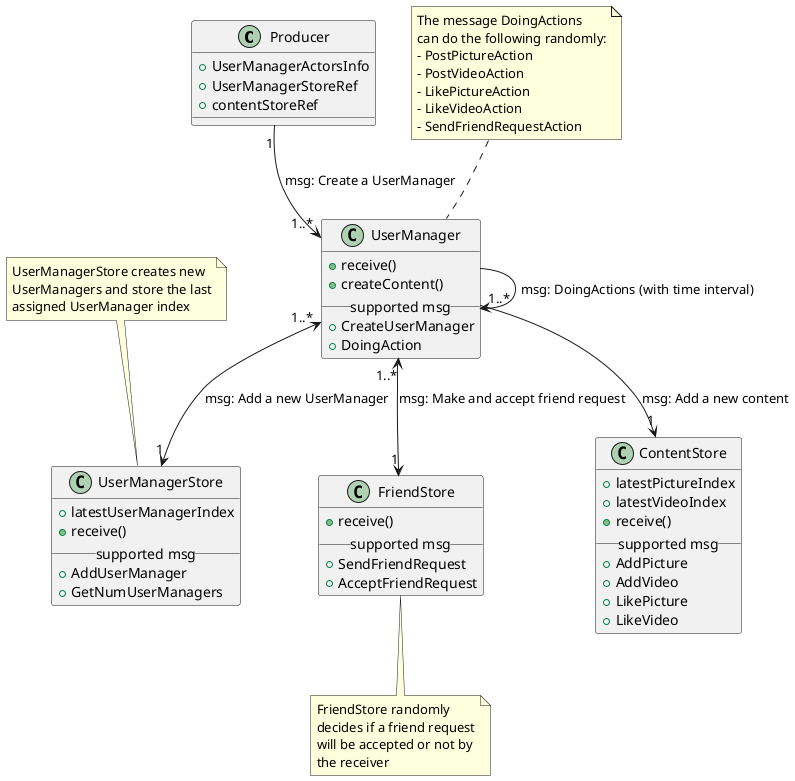 @startuml

class Producer {
    +UserManagerActorsInfo
    +UserManagerStoreRef
    +contentStoreRef
}

class ContentStore {
    +latestPictureIndex
    +latestVideoIndex
    +receive()
    __ supported msg __
    +AddPicture
    +AddVideo
    +LikePicture
    +LikeVideo
} 

class UserManagerStore {
    +latestUserManagerIndex
    +receive()
    __ supported msg __
    +AddUserManager
    +GetNumUserManagers
}
note top of UserManagerStore
   UserManagerStore creates new
   UserManagers and store the last
   assigned UserManager index
end note

class UserManager {
    +receive()
    +createContent()
    __ supported msg __
    +CreateUserManager
    +DoingAction
} 
note top of UserManager
    The message DoingActions 
    can do the following randomly:
    - PostPictureAction
    - PostVideoAction
    - LikePictureAction
    - LikeVideoAction
    - SendFriendRequestAction
end note

class FriendStore {
    +receive()
    __ supported msg __
    +SendFriendRequest
    +AcceptFriendRequest
}
note bottom of FriendStore
   FriendStore randomly
   decides if a friend request
   will be accepted or not by
   the receiver
end note

Producer "1" --> "1..*" UserManager : msg: Create a UserManager
UserManager --> UserManager : msg: DoingActions (with time interval)
UserManager "1..*" <--> "1" UserManagerStore : msg: Add a new UserManager
UserManager "1..*" --> "1" ContentStore : msg: Add a new content
UserManager "1..*" <--> "1" FriendStore : msg: Make and accept friend request
@enduml